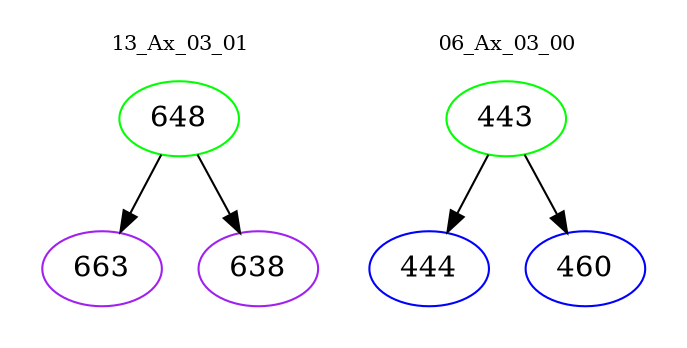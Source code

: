 digraph{
subgraph cluster_0 {
color = white
label = "13_Ax_03_01";
fontsize=10;
T0_648 [label="648", color="green"]
T0_648 -> T0_663 [color="black"]
T0_663 [label="663", color="purple"]
T0_648 -> T0_638 [color="black"]
T0_638 [label="638", color="purple"]
}
subgraph cluster_1 {
color = white
label = "06_Ax_03_00";
fontsize=10;
T1_443 [label="443", color="green"]
T1_443 -> T1_444 [color="black"]
T1_444 [label="444", color="blue"]
T1_443 -> T1_460 [color="black"]
T1_460 [label="460", color="blue"]
}
}
